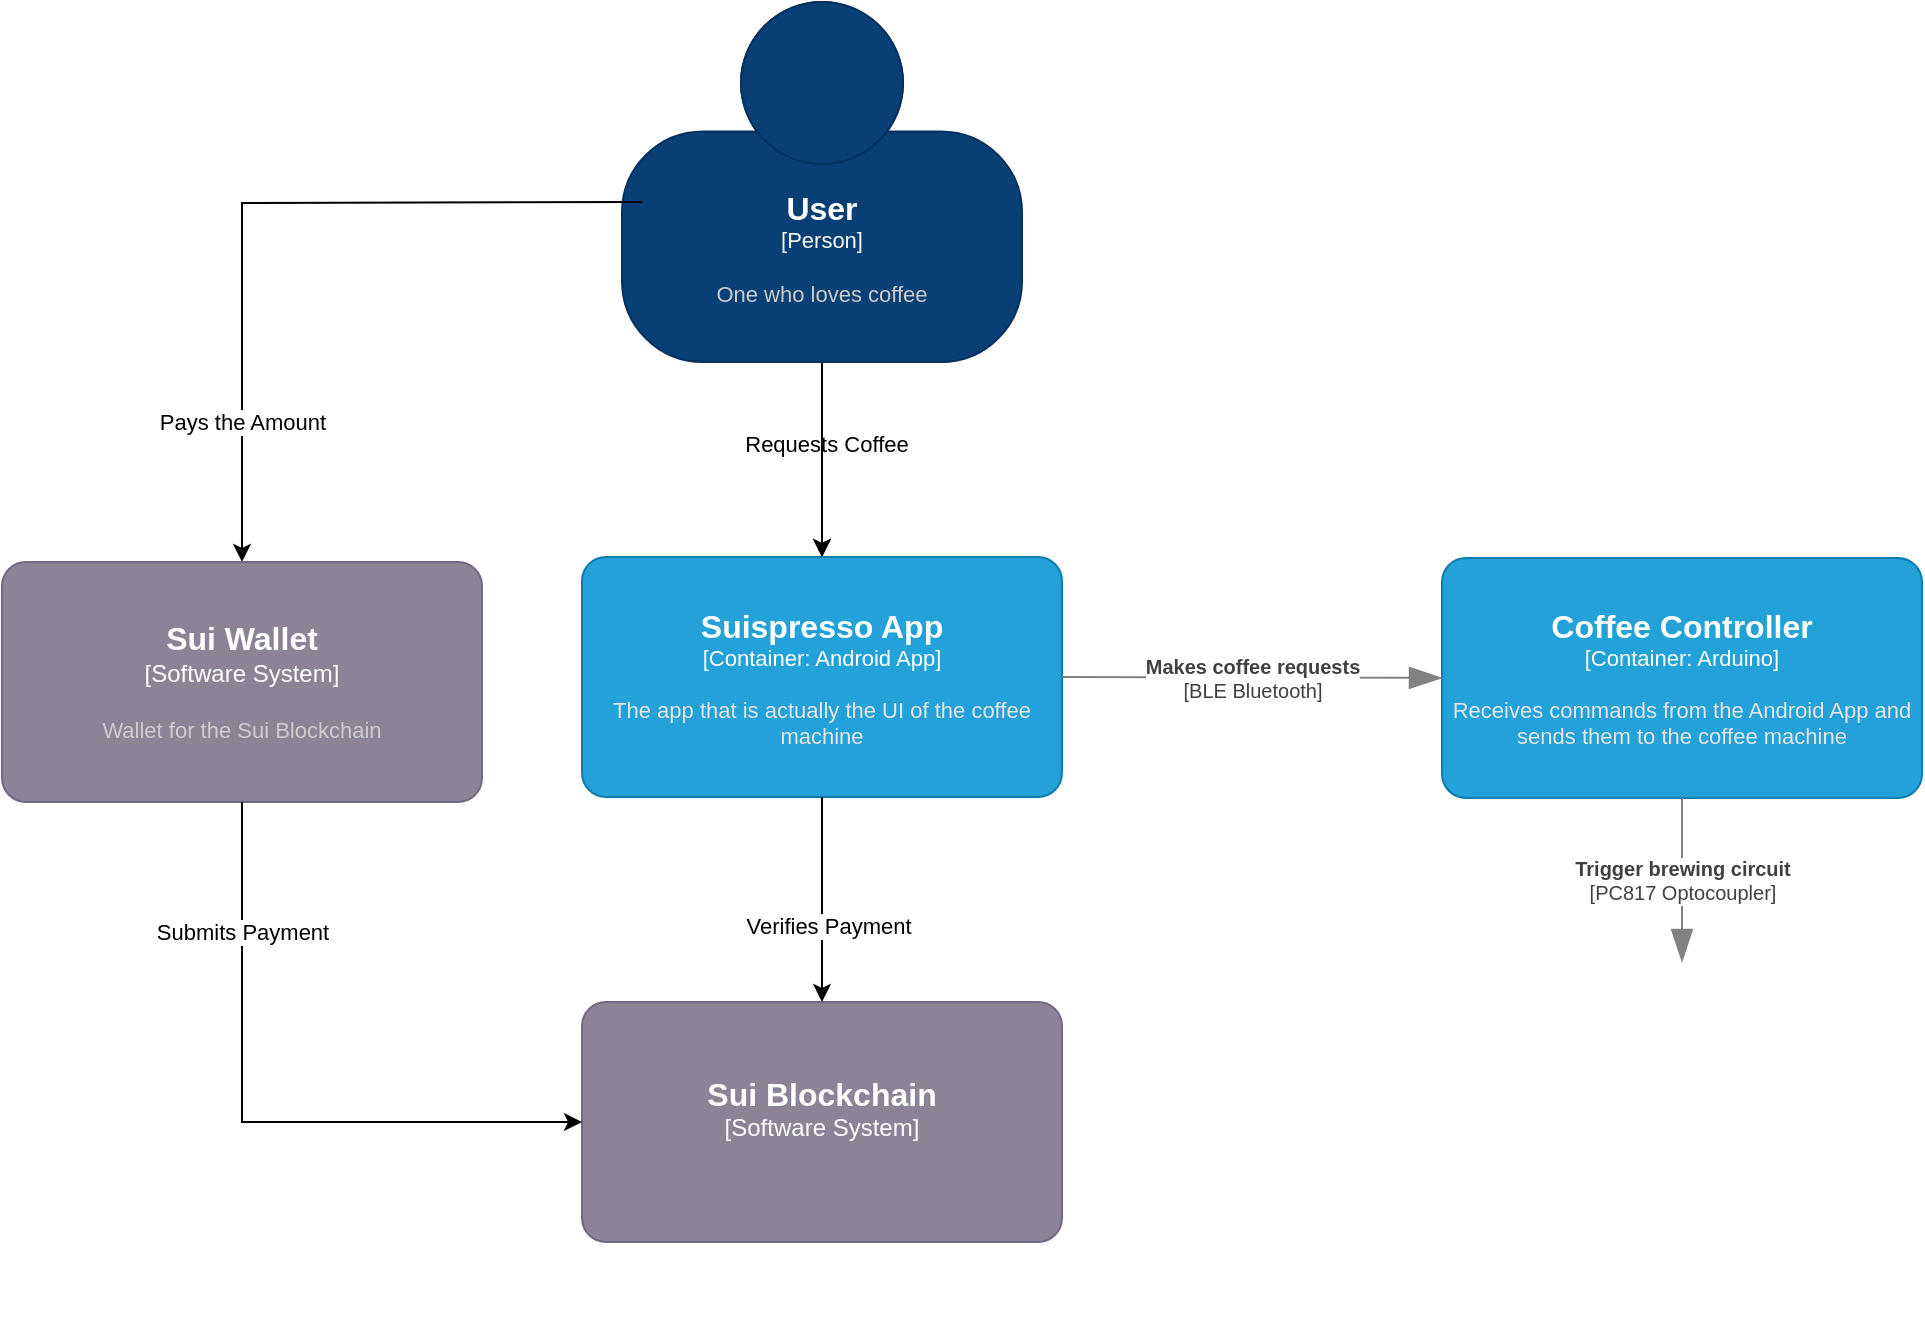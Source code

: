 <mxfile version="26.0.16">
  <diagram name="Page-1" id="A1QOFM0LpEwgzsGI4Exf">
    <mxGraphModel dx="2069" dy="680" grid="1" gridSize="10" guides="1" tooltips="1" connect="1" arrows="1" fold="1" page="1" pageScale="1" pageWidth="827" pageHeight="1169" math="0" shadow="0">
      <root>
        <mxCell id="0" />
        <mxCell id="1" parent="0" />
        <mxCell id="-Y_UwVZ5wxeoRw8Cj8nj-11" style="edgeStyle=orthogonalEdgeStyle;rounded=0;orthogonalLoop=1;jettySize=auto;html=1;" edge="1" parent="1" source="-Y_UwVZ5wxeoRw8Cj8nj-1" target="-Y_UwVZ5wxeoRw8Cj8nj-2">
          <mxGeometry relative="1" as="geometry" />
        </mxCell>
        <mxCell id="-Y_UwVZ5wxeoRw8Cj8nj-12" value="Requests Coffee" style="edgeLabel;html=1;align=center;verticalAlign=middle;resizable=0;points=[];" vertex="1" connectable="0" parent="-Y_UwVZ5wxeoRw8Cj8nj-11">
          <mxGeometry x="-0.16" y="2" relative="1" as="geometry">
            <mxPoint as="offset" />
          </mxGeometry>
        </mxCell>
        <mxCell id="-Y_UwVZ5wxeoRw8Cj8nj-13" style="edgeStyle=orthogonalEdgeStyle;rounded=0;orthogonalLoop=1;jettySize=auto;html=1;" edge="1" parent="1" source="-Y_UwVZ5wxeoRw8Cj8nj-1" target="-Y_UwVZ5wxeoRw8Cj8nj-2">
          <mxGeometry relative="1" as="geometry" />
        </mxCell>
        <object placeholders="1" c4Name="User" c4Type="Person" c4Description="One who loves coffee" label="&lt;font style=&quot;font-size: 16px&quot;&gt;&lt;b&gt;%c4Name%&lt;/b&gt;&lt;/font&gt;&lt;div&gt;[%c4Type%]&lt;/div&gt;&lt;br&gt;&lt;div&gt;&lt;font style=&quot;font-size: 11px&quot;&gt;&lt;font color=&quot;#cccccc&quot;&gt;%c4Description%&lt;/font&gt;&lt;/div&gt;" id="-Y_UwVZ5wxeoRw8Cj8nj-1">
          <mxCell style="html=1;fontSize=11;dashed=0;whiteSpace=wrap;fillColor=#083F75;strokeColor=#06315C;fontColor=#ffffff;shape=mxgraph.c4.person2;align=center;metaEdit=1;points=[[0.5,0,0],[1,0.5,0],[1,0.75,0],[0.75,1,0],[0.5,1,0],[0.25,1,0],[0,0.75,0],[0,0.5,0]];resizable=0;" vertex="1" parent="1">
            <mxGeometry x="110" y="40" width="200" height="180" as="geometry" />
          </mxCell>
        </object>
        <object placeholders="1" c4Name="Suispresso App" c4Type="Container" c4Technology="Android App" c4Description="The app that is actually the UI of the coffee machine" label="&lt;font style=&quot;font-size: 16px&quot;&gt;&lt;b&gt;%c4Name%&lt;/b&gt;&lt;/font&gt;&lt;div&gt;[%c4Type%: %c4Technology%]&lt;/div&gt;&lt;br&gt;&lt;div&gt;&lt;font style=&quot;font-size: 11px&quot;&gt;&lt;font color=&quot;#E6E6E6&quot;&gt;%c4Description%&lt;/font&gt;&lt;/div&gt;" id="-Y_UwVZ5wxeoRw8Cj8nj-2">
          <mxCell style="rounded=1;whiteSpace=wrap;html=1;fontSize=11;labelBackgroundColor=none;fillColor=#23A2D9;fontColor=#ffffff;align=center;arcSize=10;strokeColor=#0E7DAD;metaEdit=1;resizable=0;points=[[0.25,0,0],[0.5,0,0],[0.75,0,0],[1,0.25,0],[1,0.5,0],[1,0.75,0],[0.75,1,0],[0.5,1,0],[0.25,1,0],[0,0.75,0],[0,0.5,0],[0,0.25,0]];" vertex="1" parent="1">
            <mxGeometry x="90" y="317.5" width="240" height="120" as="geometry" />
          </mxCell>
        </object>
        <object placeholders="1" c4Name="Sui Blockchain" c4Type="Software System" c4Description="" label="&lt;font style=&quot;font-size: 16px&quot;&gt;&lt;b&gt;%c4Name%&lt;/b&gt;&lt;/font&gt;&lt;div&gt;[%c4Type%]&lt;/div&gt;&lt;br&gt;&lt;div&gt;&lt;font style=&quot;font-size: 11px&quot;&gt;&lt;font color=&quot;#cccccc&quot;&gt;%c4Description%&lt;/font&gt;&lt;/div&gt;" id="-Y_UwVZ5wxeoRw8Cj8nj-3">
          <mxCell style="rounded=1;whiteSpace=wrap;html=1;labelBackgroundColor=none;fillColor=#8C8496;fontColor=#ffffff;align=center;arcSize=10;strokeColor=#736782;metaEdit=1;resizable=0;points=[[0.25,0,0],[0.5,0,0],[0.75,0,0],[1,0.25,0],[1,0.5,0],[1,0.75,0],[0.75,1,0],[0.5,1,0],[0.25,1,0],[0,0.75,0],[0,0.5,0],[0,0.25,0]];" vertex="1" parent="1">
            <mxGeometry x="90" y="540" width="240" height="120" as="geometry" />
          </mxCell>
        </object>
        <object placeholders="1" c4Name="Coffee Controller" c4Type="Container" c4Technology="Arduino" c4Description="Receives commands from the Android App and sends them to the coffee machine" label="&lt;font style=&quot;font-size: 16px&quot;&gt;&lt;b&gt;%c4Name%&lt;/b&gt;&lt;/font&gt;&lt;div&gt;[%c4Type%: %c4Technology%]&lt;/div&gt;&lt;br&gt;&lt;div&gt;&lt;font style=&quot;font-size: 11px&quot;&gt;&lt;font color=&quot;#E6E6E6&quot;&gt;%c4Description%&lt;/font&gt;&lt;/div&gt;" id="-Y_UwVZ5wxeoRw8Cj8nj-4">
          <mxCell style="rounded=1;whiteSpace=wrap;html=1;fontSize=11;labelBackgroundColor=none;fillColor=#23A2D9;fontColor=#ffffff;align=center;arcSize=10;strokeColor=#0E7DAD;metaEdit=1;resizable=0;points=[[0.25,0,0],[0.5,0,0],[0.75,0,0],[1,0.25,0],[1,0.5,0],[1,0.75,0],[0.75,1,0],[0.5,1,0],[0.25,1,0],[0,0.75,0],[0,0.5,0],[0,0.25,0]];" vertex="1" parent="1">
            <mxGeometry x="520" y="318" width="240" height="120" as="geometry" />
          </mxCell>
        </object>
        <mxCell id="-Y_UwVZ5wxeoRw8Cj8nj-10" value="" style="shape=image;verticalLabelPosition=bottom;labelBackgroundColor=default;verticalAlign=top;aspect=fixed;imageAspect=0;image=https://freedesignfile.com/image/preview/17161/coffee-machine-clipart.png;imageBorder=none;" vertex="1" parent="1">
          <mxGeometry x="536.5" y="482.5" width="215" height="215" as="geometry" />
        </mxCell>
        <mxCell id="-Y_UwVZ5wxeoRw8Cj8nj-15" style="edgeStyle=orthogonalEdgeStyle;rounded=0;orthogonalLoop=1;jettySize=auto;html=1;entryX=0.5;entryY=0;entryDx=0;entryDy=0;entryPerimeter=0;" edge="1" parent="1" target="-Y_UwVZ5wxeoRw8Cj8nj-16">
          <mxGeometry relative="1" as="geometry">
            <mxPoint x="120" y="140" as="sourcePoint" />
            <mxPoint x="-90" y="330" as="targetPoint" />
          </mxGeometry>
        </mxCell>
        <mxCell id="-Y_UwVZ5wxeoRw8Cj8nj-17" value="Pays the Amount" style="edgeLabel;html=1;align=center;verticalAlign=middle;resizable=0;points=[];" vertex="1" connectable="0" parent="-Y_UwVZ5wxeoRw8Cj8nj-15">
          <mxGeometry x="0.631" relative="1" as="geometry">
            <mxPoint as="offset" />
          </mxGeometry>
        </mxCell>
        <object placeholders="1" c4Name="Sui Wallet" c4Type="Software System" c4Description="Wallet for the Sui Blockchain" label="&lt;font style=&quot;font-size: 16px&quot;&gt;&lt;b&gt;%c4Name%&lt;/b&gt;&lt;/font&gt;&lt;div&gt;[%c4Type%]&lt;/div&gt;&lt;br&gt;&lt;div&gt;&lt;font style=&quot;font-size: 11px&quot;&gt;&lt;font color=&quot;#cccccc&quot;&gt;%c4Description%&lt;/font&gt;&lt;/div&gt;" id="-Y_UwVZ5wxeoRw8Cj8nj-16">
          <mxCell style="rounded=1;whiteSpace=wrap;html=1;labelBackgroundColor=none;fillColor=#8C8496;fontColor=#ffffff;align=center;arcSize=10;strokeColor=#736782;metaEdit=1;resizable=0;points=[[0.25,0,0],[0.5,0,0],[0.75,0,0],[1,0.25,0],[1,0.5,0],[1,0.75,0],[0.75,1,0],[0.5,1,0],[0.25,1,0],[0,0.75,0],[0,0.5,0],[0,0.25,0]];" vertex="1" parent="1">
            <mxGeometry x="-200" y="320" width="240" height="120" as="geometry" />
          </mxCell>
        </object>
        <mxCell id="-Y_UwVZ5wxeoRw8Cj8nj-18" style="edgeStyle=orthogonalEdgeStyle;rounded=0;orthogonalLoop=1;jettySize=auto;html=1;entryX=0.5;entryY=0;entryDx=0;entryDy=0;entryPerimeter=0;" edge="1" parent="1" source="-Y_UwVZ5wxeoRw8Cj8nj-2" target="-Y_UwVZ5wxeoRw8Cj8nj-3">
          <mxGeometry relative="1" as="geometry" />
        </mxCell>
        <mxCell id="-Y_UwVZ5wxeoRw8Cj8nj-19" value="Verifies Payment" style="edgeLabel;html=1;align=center;verticalAlign=middle;resizable=0;points=[];" vertex="1" connectable="0" parent="-Y_UwVZ5wxeoRw8Cj8nj-18">
          <mxGeometry x="0.255" y="3" relative="1" as="geometry">
            <mxPoint as="offset" />
          </mxGeometry>
        </mxCell>
        <object placeholders="1" c4Type="Relationship" c4Technology="BLE Bluetooth" c4Description="Makes coffee requests" label="&lt;div style=&quot;text-align: left&quot;&gt;&lt;div style=&quot;text-align: center&quot;&gt;&lt;b&gt;%c4Description%&lt;/b&gt;&lt;/div&gt;&lt;div style=&quot;text-align: center&quot;&gt;[%c4Technology%]&lt;/div&gt;&lt;/div&gt;" id="-Y_UwVZ5wxeoRw8Cj8nj-22">
          <mxCell style="endArrow=blockThin;html=1;fontSize=10;fontColor=#404040;strokeWidth=1;endFill=1;strokeColor=#828282;elbow=vertical;metaEdit=1;endSize=14;startSize=14;jumpStyle=arc;jumpSize=16;rounded=0;edgeStyle=orthogonalEdgeStyle;exitX=1;exitY=0.5;exitDx=0;exitDy=0;exitPerimeter=0;entryX=0;entryY=0.5;entryDx=0;entryDy=0;entryPerimeter=0;" edge="1" parent="1" source="-Y_UwVZ5wxeoRw8Cj8nj-2" target="-Y_UwVZ5wxeoRw8Cj8nj-4">
            <mxGeometry width="240" relative="1" as="geometry">
              <mxPoint x="410" y="520" as="sourcePoint" />
              <mxPoint x="650" y="520" as="targetPoint" />
            </mxGeometry>
          </mxCell>
        </object>
        <mxCell id="-Y_UwVZ5wxeoRw8Cj8nj-24" value="" style="rounded=1;whiteSpace=wrap;html=1;fillColor=none;strokeColor=none;" vertex="1" parent="1">
          <mxGeometry x="565" y="520" width="150" height="140" as="geometry" />
        </mxCell>
        <mxCell id="-Y_UwVZ5wxeoRw8Cj8nj-25" value="" style="rounded=1;whiteSpace=wrap;html=1;fillColor=default;strokeColor=none;" vertex="1" parent="1">
          <mxGeometry x="584" y="673" width="120" height="20" as="geometry" />
        </mxCell>
        <object placeholders="1" c4Type="Relationship" c4Technology="PC817 Optocoupler" c4Description="Trigger brewing circuit" label="&lt;div style=&quot;text-align: left&quot;&gt;&lt;div style=&quot;text-align: center&quot;&gt;&lt;b&gt;%c4Description%&lt;/b&gt;&lt;/div&gt;&lt;div style=&quot;text-align: center&quot;&gt;[%c4Technology%]&lt;/div&gt;&lt;/div&gt;" id="-Y_UwVZ5wxeoRw8Cj8nj-27">
          <mxCell style="endArrow=blockThin;html=1;fontSize=10;fontColor=#404040;strokeWidth=1;endFill=1;strokeColor=#828282;elbow=vertical;metaEdit=1;endSize=14;startSize=14;jumpStyle=arc;jumpSize=16;rounded=0;edgeStyle=orthogonalEdgeStyle;entryX=0.5;entryY=0;entryDx=0;entryDy=0;" edge="1" parent="1" source="-Y_UwVZ5wxeoRw8Cj8nj-4" target="-Y_UwVZ5wxeoRw8Cj8nj-24">
            <mxGeometry width="240" relative="1" as="geometry">
              <mxPoint x="390" y="480" as="sourcePoint" />
              <mxPoint x="630" y="480" as="targetPoint" />
            </mxGeometry>
          </mxCell>
        </object>
        <mxCell id="-Y_UwVZ5wxeoRw8Cj8nj-28" style="edgeStyle=orthogonalEdgeStyle;rounded=0;orthogonalLoop=1;jettySize=auto;html=1;entryX=0;entryY=0.5;entryDx=0;entryDy=0;entryPerimeter=0;" edge="1" parent="1" source="-Y_UwVZ5wxeoRw8Cj8nj-16" target="-Y_UwVZ5wxeoRw8Cj8nj-3">
          <mxGeometry relative="1" as="geometry">
            <Array as="points">
              <mxPoint x="-80" y="600" />
            </Array>
          </mxGeometry>
        </mxCell>
        <mxCell id="-Y_UwVZ5wxeoRw8Cj8nj-29" value="Submits Payment" style="edgeLabel;html=1;align=center;verticalAlign=middle;resizable=0;points=[];" vertex="1" connectable="0" parent="-Y_UwVZ5wxeoRw8Cj8nj-28">
          <mxGeometry x="-0.606" relative="1" as="geometry">
            <mxPoint as="offset" />
          </mxGeometry>
        </mxCell>
      </root>
    </mxGraphModel>
  </diagram>
</mxfile>
